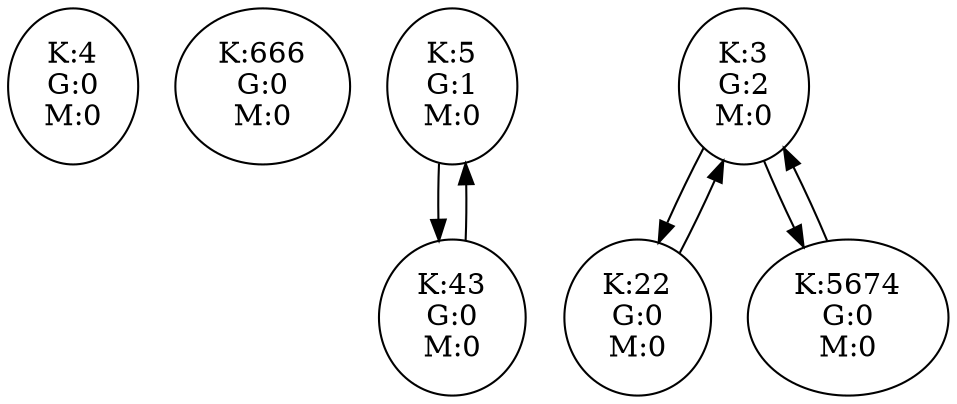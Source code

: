 digraph theGraph{
	node4[ label = "K:4\nG:0\nM:0"];
	node666[ label = "K:666\nG:0\nM:0"];
	node5[ label = "K:5\nG:1\nM:0"];
	node3[ label = "K:3\nG:2\nM:0"];
	node43[ label = "K:43\nG:0\nM:0"];
	node22[ label = "K:22\nG:0\nM:0"];
	node5674[ label = "K:5674\nG:0\nM:0"];
	node5->node43
	node43->node5
	node3->node22
	node22->node3
	node3->node5674
	node5674->node3
}
